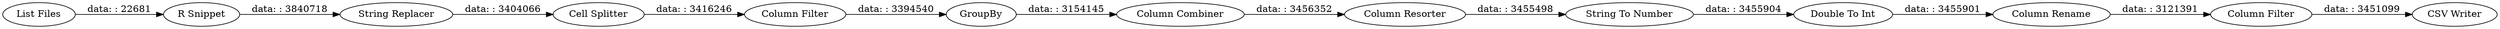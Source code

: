 digraph {
	"2451435868614404667_17" [label="Column Resorter"]
	"2451435868614404667_2" [label="List Files"]
	"2451435868614404667_15" [label="Column Combiner"]
	"2451435868614404667_3" [label="Cell Splitter"]
	"2451435868614404667_13" [label="R Snippet"]
	"2451435868614404667_6" [label="CSV Writer"]
	"2451435868614404667_5" [label=GroupBy]
	"2451435868614404667_16" [label="Column Filter"]
	"2451435868614404667_19" [label="Column Rename"]
	"2451435868614404667_21" [label="String Replacer"]
	"2451435868614404667_8" [label="Column Filter"]
	"2451435868614404667_20" [label="Double To Int"]
	"2451435868614404667_18" [label="String To Number"]
	"2451435868614404667_17" -> "2451435868614404667_18" [label="data: : 3455498"]
	"2451435868614404667_5" -> "2451435868614404667_15" [label="data: : 3154145"]
	"2451435868614404667_3" -> "2451435868614404667_8" [label="data: : 3416246"]
	"2451435868614404667_16" -> "2451435868614404667_6" [label="data: : 3451099"]
	"2451435868614404667_13" -> "2451435868614404667_21" [label="data: : 3840718"]
	"2451435868614404667_15" -> "2451435868614404667_17" [label="data: : 3456352"]
	"2451435868614404667_20" -> "2451435868614404667_19" [label="data: : 3455901"]
	"2451435868614404667_8" -> "2451435868614404667_5" [label="data: : 3394540"]
	"2451435868614404667_2" -> "2451435868614404667_13" [label="data: : 22681"]
	"2451435868614404667_18" -> "2451435868614404667_20" [label="data: : 3455904"]
	"2451435868614404667_19" -> "2451435868614404667_16" [label="data: : 3121391"]
	"2451435868614404667_21" -> "2451435868614404667_3" [label="data: : 3404066"]
	rankdir=LR
}

